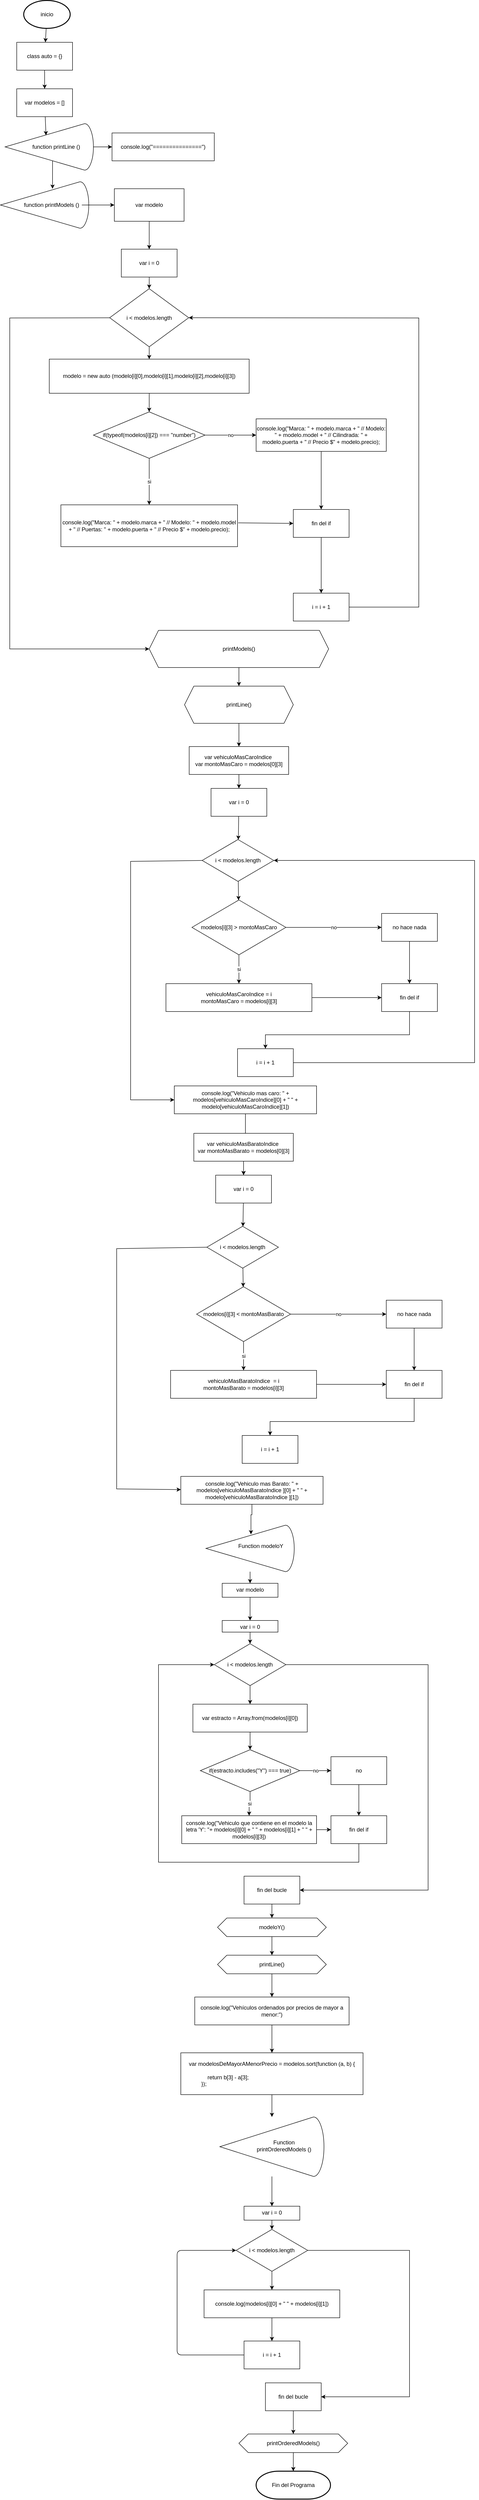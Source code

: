 <mxfile version="14.1.8" type="device"><diagram id="cpJshSu1BDIzE_pKWc3f" name="Page-1"><mxGraphModel dx="2067" dy="3035" grid="1" gridSize="10" guides="1" tooltips="1" connect="1" arrows="1" fold="1" page="1" pageScale="1" pageWidth="827" pageHeight="1169" math="0" shadow="0"><root><mxCell id="0"/><mxCell id="1" parent="0"/><mxCell id="356XhnncwkJn3DlmAvhV-13" value="" style="edgeStyle=none;rounded=0;orthogonalLoop=1;jettySize=auto;html=1;" parent="1" source="356XhnncwkJn3DlmAvhV-3" target="356XhnncwkJn3DlmAvhV-12" edge="1"><mxGeometry relative="1" as="geometry"/></mxCell><mxCell id="356XhnncwkJn3DlmAvhV-10" value="" style="edgeStyle=none;rounded=0;orthogonalLoop=1;jettySize=auto;html=1;" parent="1" source="356XhnncwkJn3DlmAvhV-5" target="356XhnncwkJn3DlmAvhV-6" edge="1"><mxGeometry relative="1" as="geometry"/></mxCell><mxCell id="356XhnncwkJn3DlmAvhV-5" value="class auto = {}" style="rounded=0;whiteSpace=wrap;html=1;" parent="1" vertex="1"><mxGeometry x="15" y="-1335" width="120" height="60" as="geometry"/></mxCell><mxCell id="356XhnncwkJn3DlmAvhV-11" value="" style="edgeStyle=none;rounded=0;orthogonalLoop=1;jettySize=auto;html=1;entryX=0.75;entryY=0.463;entryDx=0;entryDy=0;entryPerimeter=0;" parent="1" source="356XhnncwkJn3DlmAvhV-6" target="356XhnncwkJn3DlmAvhV-3" edge="1"><mxGeometry relative="1" as="geometry"/></mxCell><mxCell id="356XhnncwkJn3DlmAvhV-6" value="var modelos = []" style="rounded=0;whiteSpace=wrap;html=1;" parent="1" vertex="1"><mxGeometry x="15" y="-1235" width="120" height="60" as="geometry"/></mxCell><mxCell id="356XhnncwkJn3DlmAvhV-12" value="console.log(&quot;===============&quot;)" style="rounded=0;whiteSpace=wrap;html=1;" parent="1" vertex="1"><mxGeometry x="220" y="-1140" width="220" height="60" as="geometry"/></mxCell><mxCell id="356XhnncwkJn3DlmAvhV-14" value="" style="group" parent="1" vertex="1" connectable="0"><mxGeometry x="-10" y="-1160" width="190" height="100" as="geometry"/></mxCell><mxCell id="356XhnncwkJn3DlmAvhV-3" value="" style="verticalLabelPosition=bottom;verticalAlign=top;html=1;shape=mxgraph.basic.cone2;dx=0.5;dy=0.9;rotation=-90;" parent="356XhnncwkJn3DlmAvhV-14" vertex="1"><mxGeometry x="45" y="-45" width="100" height="190" as="geometry"/></mxCell><mxCell id="356XhnncwkJn3DlmAvhV-7" value="function printLine ()" style="text;html=1;strokeColor=none;fillColor=none;align=center;verticalAlign=middle;whiteSpace=wrap;rounded=0;" parent="356XhnncwkJn3DlmAvhV-14" vertex="1"><mxGeometry x="45" y="40" width="130" height="20" as="geometry"/></mxCell><mxCell id="356XhnncwkJn3DlmAvhV-15" value="" style="group" parent="1" vertex="1" connectable="0"><mxGeometry x="-20" y="-1035" width="190" height="100" as="geometry"/></mxCell><mxCell id="356XhnncwkJn3DlmAvhV-16" value="" style="verticalLabelPosition=bottom;verticalAlign=top;html=1;shape=mxgraph.basic.cone2;dx=0.5;dy=0.9;rotation=-90;" parent="356XhnncwkJn3DlmAvhV-15" vertex="1"><mxGeometry x="45" y="-45" width="100" height="190" as="geometry"/></mxCell><mxCell id="356XhnncwkJn3DlmAvhV-17" value="function printModels ()" style="text;html=1;strokeColor=none;fillColor=none;align=center;verticalAlign=middle;whiteSpace=wrap;rounded=0;" parent="356XhnncwkJn3DlmAvhV-15" vertex="1"><mxGeometry x="45" y="40" width="130" height="20" as="geometry"/></mxCell><mxCell id="356XhnncwkJn3DlmAvhV-18" value="" style="edgeStyle=none;rounded=0;orthogonalLoop=1;jettySize=auto;html=1;exitX=0.2;exitY=0.537;exitDx=0;exitDy=0;exitPerimeter=0;" parent="1" source="356XhnncwkJn3DlmAvhV-3" edge="1"><mxGeometry relative="1" as="geometry"><mxPoint x="77.13" y="-1082" as="sourcePoint"/><mxPoint x="92" y="-1020" as="targetPoint"/></mxGeometry></mxCell><mxCell id="356XhnncwkJn3DlmAvhV-22" value="" style="edgeStyle=none;rounded=0;orthogonalLoop=1;jettySize=auto;html=1;" parent="1" source="356XhnncwkJn3DlmAvhV-19" target="356XhnncwkJn3DlmAvhV-21" edge="1"><mxGeometry relative="1" as="geometry"/></mxCell><mxCell id="356XhnncwkJn3DlmAvhV-19" value="var modelo" style="rounded=0;whiteSpace=wrap;html=1;" parent="1" vertex="1"><mxGeometry x="225" y="-1020" width="150" height="70" as="geometry"/></mxCell><mxCell id="356XhnncwkJn3DlmAvhV-20" value="" style="edgeStyle=none;rounded=0;orthogonalLoop=1;jettySize=auto;html=1;" parent="1" source="356XhnncwkJn3DlmAvhV-17" target="356XhnncwkJn3DlmAvhV-19" edge="1"><mxGeometry relative="1" as="geometry"/></mxCell><mxCell id="356XhnncwkJn3DlmAvhV-24" value="" style="edgeStyle=none;rounded=0;orthogonalLoop=1;jettySize=auto;html=1;" parent="1" source="356XhnncwkJn3DlmAvhV-21" target="356XhnncwkJn3DlmAvhV-23" edge="1"><mxGeometry relative="1" as="geometry"/></mxCell><mxCell id="356XhnncwkJn3DlmAvhV-21" value="var i = 0" style="whiteSpace=wrap;html=1;rounded=0;" parent="1" vertex="1"><mxGeometry x="240" y="-890" width="120" height="60" as="geometry"/></mxCell><mxCell id="356XhnncwkJn3DlmAvhV-26" value="" style="edgeStyle=none;rounded=0;orthogonalLoop=1;jettySize=auto;html=1;" parent="1" source="356XhnncwkJn3DlmAvhV-23" target="356XhnncwkJn3DlmAvhV-25" edge="1"><mxGeometry relative="1" as="geometry"/></mxCell><mxCell id="356XhnncwkJn3DlmAvhV-37" value="" style="edgeStyle=none;rounded=0;orthogonalLoop=1;jettySize=auto;html=1;entryX=1;entryY=0.5;entryDx=0;entryDy=0;exitX=1;exitY=0.5;exitDx=0;exitDy=0;" parent="1" source="356XhnncwkJn3DlmAvhV-36" target="356XhnncwkJn3DlmAvhV-23" edge="1"><mxGeometry relative="1" as="geometry"><mxPoint x="1090" y="-300" as="sourcePoint"/><Array as="points"><mxPoint x="880" y="-120"/><mxPoint x="880" y="-742"/></Array></mxGeometry></mxCell><mxCell id="356XhnncwkJn3DlmAvhV-41" value="" style="edgeStyle=none;rounded=0;orthogonalLoop=1;jettySize=auto;html=1;entryX=0;entryY=0.5;entryDx=0;entryDy=0;" parent="1" source="356XhnncwkJn3DlmAvhV-23" target="356XhnncwkJn3DlmAvhV-40" edge="1"><mxGeometry relative="1" as="geometry"><Array as="points"><mxPoint y="-742"/><mxPoint y="-30"/></Array></mxGeometry></mxCell><mxCell id="356XhnncwkJn3DlmAvhV-23" value="i &amp;lt; modelos.length" style="rhombus;whiteSpace=wrap;html=1;rounded=0;" parent="1" vertex="1"><mxGeometry x="215" y="-805" width="170" height="125" as="geometry"/></mxCell><mxCell id="356XhnncwkJn3DlmAvhV-28" value="" style="edgeStyle=none;rounded=0;orthogonalLoop=1;jettySize=auto;html=1;" parent="1" source="356XhnncwkJn3DlmAvhV-25" edge="1"><mxGeometry relative="1" as="geometry"><mxPoint x="300.0" y="-540" as="targetPoint"/></mxGeometry></mxCell><mxCell id="356XhnncwkJn3DlmAvhV-25" value="modelo = new auto (modelo[i][0],modelo[i][1],modelo[i][2],modelo[i][3])" style="whiteSpace=wrap;html=1;rounded=0;" parent="1" vertex="1"><mxGeometry x="85" y="-653.42" width="430" height="73.42" as="geometry"/></mxCell><mxCell id="356XhnncwkJn3DlmAvhV-32" value="" style="edgeStyle=none;rounded=0;orthogonalLoop=1;jettySize=auto;html=1;exitX=0.5;exitY=1;exitDx=0;exitDy=0;" parent="1" source="51fdUzyRpXpiFogXtsME-6" target="356XhnncwkJn3DlmAvhV-36" edge="1"><mxGeometry relative="1" as="geometry"><mxPoint x="493" y="-180.0" as="targetPoint"/><mxPoint x="493.0" y="-220" as="sourcePoint"/></mxGeometry></mxCell><mxCell id="356XhnncwkJn3DlmAvhV-30" value="" style="edgeStyle=none;rounded=0;orthogonalLoop=1;jettySize=auto;html=1;" parent="1" source="356XhnncwkJn3DlmAvhV-29" target="356XhnncwkJn3DlmAvhV-5" edge="1"><mxGeometry relative="1" as="geometry"/></mxCell><mxCell id="356XhnncwkJn3DlmAvhV-29" value="inicio" style="strokeWidth=2;html=1;shape=mxgraph.flowchart.start_1;whiteSpace=wrap;" parent="1" vertex="1"><mxGeometry x="30" y="-1425" width="100" height="60" as="geometry"/></mxCell><mxCell id="356XhnncwkJn3DlmAvhV-36" value="i = i + 1" style="whiteSpace=wrap;html=1;rounded=0;" parent="1" vertex="1"><mxGeometry x="610" y="-150" width="120" height="60" as="geometry"/></mxCell><mxCell id="356XhnncwkJn3DlmAvhV-38" style="edgeStyle=none;rounded=0;orthogonalLoop=1;jettySize=auto;html=1;entryX=0.5;entryY=0;entryDx=0;entryDy=0;" parent="1" source="356XhnncwkJn3DlmAvhV-36" target="356XhnncwkJn3DlmAvhV-36" edge="1"><mxGeometry relative="1" as="geometry"/></mxCell><mxCell id="356XhnncwkJn3DlmAvhV-43" value="" style="edgeStyle=none;rounded=0;orthogonalLoop=1;jettySize=auto;html=1;" parent="1" source="356XhnncwkJn3DlmAvhV-40" target="356XhnncwkJn3DlmAvhV-42" edge="1"><mxGeometry relative="1" as="geometry"/></mxCell><mxCell id="356XhnncwkJn3DlmAvhV-40" value="printModels()" style="shape=hexagon;perimeter=hexagonPerimeter2;whiteSpace=wrap;html=1;fixedSize=1;rounded=0;" parent="1" vertex="1"><mxGeometry x="300" y="-70" width="386" height="80" as="geometry"/></mxCell><mxCell id="356XhnncwkJn3DlmAvhV-45" value="" style="edgeStyle=none;rounded=0;orthogonalLoop=1;jettySize=auto;html=1;" parent="1" source="356XhnncwkJn3DlmAvhV-42" target="356XhnncwkJn3DlmAvhV-44" edge="1"><mxGeometry relative="1" as="geometry"/></mxCell><mxCell id="356XhnncwkJn3DlmAvhV-42" value="printLine()" style="shape=hexagon;perimeter=hexagonPerimeter2;whiteSpace=wrap;html=1;fixedSize=1;rounded=0;" parent="1" vertex="1"><mxGeometry x="376" y="50" width="234" height="80" as="geometry"/></mxCell><mxCell id="356XhnncwkJn3DlmAvhV-47" value="" style="edgeStyle=none;rounded=0;orthogonalLoop=1;jettySize=auto;html=1;" parent="1" source="356XhnncwkJn3DlmAvhV-44" target="356XhnncwkJn3DlmAvhV-46" edge="1"><mxGeometry relative="1" as="geometry"/></mxCell><mxCell id="356XhnncwkJn3DlmAvhV-44" value="var vehiculoMasCaroIndice&amp;nbsp;&lt;br&gt;var montoMasCaro = modelos[0][3]" style="whiteSpace=wrap;html=1;rounded=0;" parent="1" vertex="1"><mxGeometry x="386" y="180" width="214" height="60" as="geometry"/></mxCell><mxCell id="356XhnncwkJn3DlmAvhV-49" value="" style="edgeStyle=none;rounded=0;orthogonalLoop=1;jettySize=auto;html=1;" parent="1" source="356XhnncwkJn3DlmAvhV-46" target="356XhnncwkJn3DlmAvhV-48" edge="1"><mxGeometry relative="1" as="geometry"/></mxCell><mxCell id="356XhnncwkJn3DlmAvhV-46" value="var i = 0" style="whiteSpace=wrap;html=1;rounded=0;" parent="1" vertex="1"><mxGeometry x="433" y="270" width="120" height="60" as="geometry"/></mxCell><mxCell id="356XhnncwkJn3DlmAvhV-51" value="" style="edgeStyle=none;rounded=0;orthogonalLoop=1;jettySize=auto;html=1;" parent="1" source="356XhnncwkJn3DlmAvhV-48" target="356XhnncwkJn3DlmAvhV-50" edge="1"><mxGeometry relative="1" as="geometry"/></mxCell><mxCell id="356XhnncwkJn3DlmAvhV-48" value="i &amp;lt; modelos.length" style="rhombus;whiteSpace=wrap;html=1;rounded=0;" parent="1" vertex="1"><mxGeometry x="414" y="380" width="154" height="90" as="geometry"/></mxCell><mxCell id="356XhnncwkJn3DlmAvhV-53" value="no" style="edgeStyle=none;rounded=0;orthogonalLoop=1;jettySize=auto;html=1;" parent="1" source="356XhnncwkJn3DlmAvhV-50" target="356XhnncwkJn3DlmAvhV-52" edge="1"><mxGeometry relative="1" as="geometry"/></mxCell><mxCell id="356XhnncwkJn3DlmAvhV-55" value="si" style="edgeStyle=none;rounded=0;orthogonalLoop=1;jettySize=auto;html=1;" parent="1" source="356XhnncwkJn3DlmAvhV-50" target="356XhnncwkJn3DlmAvhV-54" edge="1"><mxGeometry relative="1" as="geometry"/></mxCell><mxCell id="356XhnncwkJn3DlmAvhV-50" value="modelos[i][3] &amp;gt; montoMasCaro" style="rhombus;whiteSpace=wrap;html=1;rounded=0;" parent="1" vertex="1"><mxGeometry x="392" y="510" width="202" height="118" as="geometry"/></mxCell><mxCell id="356XhnncwkJn3DlmAvhV-58" value="" style="edgeStyle=none;rounded=0;orthogonalLoop=1;jettySize=auto;html=1;" parent="1" source="356XhnncwkJn3DlmAvhV-52" target="356XhnncwkJn3DlmAvhV-56" edge="1"><mxGeometry relative="1" as="geometry"/></mxCell><mxCell id="356XhnncwkJn3DlmAvhV-52" value="no hace nada" style="whiteSpace=wrap;html=1;rounded=0;" parent="1" vertex="1"><mxGeometry x="800" y="539" width="120" height="60" as="geometry"/></mxCell><mxCell id="356XhnncwkJn3DlmAvhV-57" value="" style="edgeStyle=none;rounded=0;orthogonalLoop=1;jettySize=auto;html=1;" parent="1" source="356XhnncwkJn3DlmAvhV-54" target="356XhnncwkJn3DlmAvhV-56" edge="1"><mxGeometry relative="1" as="geometry"/></mxCell><mxCell id="356XhnncwkJn3DlmAvhV-54" value="vehiculoMasCaroIndice = i&lt;br&gt;montoMasCaro = modelos[i][3]" style="whiteSpace=wrap;html=1;rounded=0;" parent="1" vertex="1"><mxGeometry x="336" y="690" width="314" height="60" as="geometry"/></mxCell><mxCell id="356XhnncwkJn3DlmAvhV-60" value="" style="edgeStyle=none;rounded=0;orthogonalLoop=1;jettySize=auto;html=1;entryX=0.5;entryY=0;entryDx=0;entryDy=0;" parent="1" source="356XhnncwkJn3DlmAvhV-56" target="356XhnncwkJn3DlmAvhV-59" edge="1"><mxGeometry relative="1" as="geometry"><Array as="points"><mxPoint x="860" y="800"/><mxPoint x="550" y="800"/></Array></mxGeometry></mxCell><mxCell id="356XhnncwkJn3DlmAvhV-56" value="fin del if" style="whiteSpace=wrap;html=1;rounded=0;" parent="1" vertex="1"><mxGeometry x="800" y="690" width="120" height="60" as="geometry"/></mxCell><mxCell id="356XhnncwkJn3DlmAvhV-59" value="i = i + 1" style="whiteSpace=wrap;html=1;rounded=0;" parent="1" vertex="1"><mxGeometry x="490" y="830" width="120" height="60" as="geometry"/></mxCell><mxCell id="356XhnncwkJn3DlmAvhV-61" value="" style="edgeStyle=none;rounded=0;orthogonalLoop=1;jettySize=auto;html=1;entryX=1;entryY=0.5;entryDx=0;entryDy=0;exitX=1;exitY=0.5;exitDx=0;exitDy=0;" parent="1" source="356XhnncwkJn3DlmAvhV-59" target="356XhnncwkJn3DlmAvhV-48" edge="1"><mxGeometry relative="1" as="geometry"><mxPoint x="673.0" y="750" as="sourcePoint"/><mxPoint x="698.0" y="417.5" as="targetPoint"/><Array as="points"><mxPoint x="1000" y="860"/><mxPoint x="1000" y="425"/></Array></mxGeometry></mxCell><mxCell id="356XhnncwkJn3DlmAvhV-62" value="" style="edgeStyle=none;rounded=0;orthogonalLoop=1;jettySize=auto;html=1;exitX=0;exitY=0.5;exitDx=0;exitDy=0;" parent="1" source="356XhnncwkJn3DlmAvhV-48" target="356XhnncwkJn3DlmAvhV-63" edge="1"><mxGeometry relative="1" as="geometry"><mxPoint x="400" y="440" as="sourcePoint"/><mxPoint x="414" y="940" as="targetPoint"/><Array as="points"><mxPoint x="260" y="427"/><mxPoint x="260" y="940"/></Array></mxGeometry></mxCell><mxCell id="51fdUzyRpXpiFogXtsME-29" value="" style="edgeStyle=orthogonalEdgeStyle;rounded=0;orthogonalLoop=1;jettySize=auto;html=1;" edge="1" parent="1" source="356XhnncwkJn3DlmAvhV-63" target="51fdUzyRpXpiFogXtsME-14"><mxGeometry relative="1" as="geometry"/></mxCell><mxCell id="356XhnncwkJn3DlmAvhV-63" value="console.log(&quot;Vehiculo mas caro: &quot; + modelos[vehiculoMasCaroIndice][0] + &quot; &quot; + modelo[vehiculoMasCaroIndice][1])" style="rounded=0;whiteSpace=wrap;html=1;" parent="1" vertex="1"><mxGeometry x="354" y="910" width="306" height="60" as="geometry"/></mxCell><mxCell id="51fdUzyRpXpiFogXtsME-3" value="si" style="edgeStyle=orthogonalEdgeStyle;rounded=0;orthogonalLoop=1;jettySize=auto;html=1;" edge="1" parent="1" source="51fdUzyRpXpiFogXtsME-1" target="51fdUzyRpXpiFogXtsME-2"><mxGeometry relative="1" as="geometry"/></mxCell><mxCell id="51fdUzyRpXpiFogXtsME-5" value="no" style="edgeStyle=orthogonalEdgeStyle;rounded=0;orthogonalLoop=1;jettySize=auto;html=1;" edge="1" parent="1" source="51fdUzyRpXpiFogXtsME-1" target="51fdUzyRpXpiFogXtsME-4"><mxGeometry relative="1" as="geometry"/></mxCell><mxCell id="51fdUzyRpXpiFogXtsME-1" value="if(typeof(modelos[i][2]) === &quot;number&quot;)" style="rhombus;whiteSpace=wrap;html=1;" vertex="1" parent="1"><mxGeometry x="180" y="-540" width="240" height="100" as="geometry"/></mxCell><mxCell id="51fdUzyRpXpiFogXtsME-2" value="console.log(&quot;Marca: &quot; + modelo.marca + &quot; // Modelo: &quot; + modelo.model + &quot; // Puertas: &quot; + modelo.puerta + &quot; // Precio $&quot; + modelo.precio);" style="whiteSpace=wrap;html=1;" vertex="1" parent="1"><mxGeometry x="110" y="-340" width="380" height="90" as="geometry"/></mxCell><mxCell id="51fdUzyRpXpiFogXtsME-7" value="" style="edgeStyle=orthogonalEdgeStyle;rounded=0;orthogonalLoop=1;jettySize=auto;html=1;" edge="1" parent="1" source="51fdUzyRpXpiFogXtsME-4" target="51fdUzyRpXpiFogXtsME-6"><mxGeometry relative="1" as="geometry"/></mxCell><mxCell id="51fdUzyRpXpiFogXtsME-4" value="console.log(&quot;Marca: &quot; + modelo.marca + &quot; // Modelo: &quot; + modelo.model + &quot; // Cilindrada: &quot; + modelo.puerta + &quot; // Precio $&quot; + modelo.precio);" style="whiteSpace=wrap;html=1;" vertex="1" parent="1"><mxGeometry x="530" y="-525" width="280" height="70" as="geometry"/></mxCell><mxCell id="51fdUzyRpXpiFogXtsME-6" value="fin del if" style="whiteSpace=wrap;html=1;" vertex="1" parent="1"><mxGeometry x="610" y="-330" width="120" height="60" as="geometry"/></mxCell><mxCell id="51fdUzyRpXpiFogXtsME-10" value="" style="endArrow=classic;html=1;entryX=0;entryY=0.5;entryDx=0;entryDy=0;exitX=1.004;exitY=0.431;exitDx=0;exitDy=0;exitPerimeter=0;" edge="1" parent="1" source="51fdUzyRpXpiFogXtsME-2" target="51fdUzyRpXpiFogXtsME-6"><mxGeometry width="50" height="50" relative="1" as="geometry"><mxPoint x="640" y="-340" as="sourcePoint"/><mxPoint x="690" y="-390" as="targetPoint"/></mxGeometry></mxCell><mxCell id="51fdUzyRpXpiFogXtsME-11" value="" style="edgeStyle=none;rounded=0;orthogonalLoop=1;jettySize=auto;html=1;" edge="1" parent="1" source="51fdUzyRpXpiFogXtsME-12" target="51fdUzyRpXpiFogXtsME-14"><mxGeometry relative="1" as="geometry"/></mxCell><mxCell id="51fdUzyRpXpiFogXtsME-12" value="var vehiculoMasBaratoIndice&amp;nbsp;&lt;br&gt;var montoMasBarato = modelos[0][3]" style="whiteSpace=wrap;html=1;rounded=0;" vertex="1" parent="1"><mxGeometry x="396" y="1012" width="214" height="60" as="geometry"/></mxCell><mxCell id="51fdUzyRpXpiFogXtsME-13" value="" style="edgeStyle=none;rounded=0;orthogonalLoop=1;jettySize=auto;html=1;" edge="1" parent="1" source="51fdUzyRpXpiFogXtsME-14" target="51fdUzyRpXpiFogXtsME-16"><mxGeometry relative="1" as="geometry"/></mxCell><mxCell id="51fdUzyRpXpiFogXtsME-14" value="var i = 0" style="whiteSpace=wrap;html=1;rounded=0;" vertex="1" parent="1"><mxGeometry x="443" y="1102" width="120" height="60" as="geometry"/></mxCell><mxCell id="51fdUzyRpXpiFogXtsME-15" value="" style="edgeStyle=none;rounded=0;orthogonalLoop=1;jettySize=auto;html=1;" edge="1" parent="1" source="51fdUzyRpXpiFogXtsME-16" target="51fdUzyRpXpiFogXtsME-19"><mxGeometry relative="1" as="geometry"/></mxCell><mxCell id="51fdUzyRpXpiFogXtsME-16" value="i &amp;lt; modelos.length" style="rhombus;whiteSpace=wrap;html=1;rounded=0;" vertex="1" parent="1"><mxGeometry x="424" y="1212" width="154" height="90" as="geometry"/></mxCell><mxCell id="51fdUzyRpXpiFogXtsME-17" value="no" style="edgeStyle=none;rounded=0;orthogonalLoop=1;jettySize=auto;html=1;" edge="1" parent="1" source="51fdUzyRpXpiFogXtsME-19" target="51fdUzyRpXpiFogXtsME-21"><mxGeometry relative="1" as="geometry"/></mxCell><mxCell id="51fdUzyRpXpiFogXtsME-18" value="si" style="edgeStyle=none;rounded=0;orthogonalLoop=1;jettySize=auto;html=1;" edge="1" parent="1" source="51fdUzyRpXpiFogXtsME-19" target="51fdUzyRpXpiFogXtsME-23"><mxGeometry relative="1" as="geometry"/></mxCell><mxCell id="51fdUzyRpXpiFogXtsME-19" value="modelos[i][3] &amp;lt; montoMasBarato" style="rhombus;whiteSpace=wrap;html=1;rounded=0;" vertex="1" parent="1"><mxGeometry x="402" y="1342" width="202" height="118" as="geometry"/></mxCell><mxCell id="51fdUzyRpXpiFogXtsME-20" value="" style="edgeStyle=none;rounded=0;orthogonalLoop=1;jettySize=auto;html=1;" edge="1" parent="1" source="51fdUzyRpXpiFogXtsME-21" target="51fdUzyRpXpiFogXtsME-25"><mxGeometry relative="1" as="geometry"/></mxCell><mxCell id="51fdUzyRpXpiFogXtsME-21" value="no hace nada" style="whiteSpace=wrap;html=1;rounded=0;" vertex="1" parent="1"><mxGeometry x="810" y="1371" width="120" height="60" as="geometry"/></mxCell><mxCell id="51fdUzyRpXpiFogXtsME-22" value="" style="edgeStyle=none;rounded=0;orthogonalLoop=1;jettySize=auto;html=1;" edge="1" parent="1" source="51fdUzyRpXpiFogXtsME-23" target="51fdUzyRpXpiFogXtsME-25"><mxGeometry relative="1" as="geometry"/></mxCell><mxCell id="51fdUzyRpXpiFogXtsME-23" value="vehiculoMasBaratoIndice&amp;nbsp;&amp;nbsp;= i&lt;br&gt;montoMasBarato = modelos[i][3]" style="whiteSpace=wrap;html=1;rounded=0;" vertex="1" parent="1"><mxGeometry x="346" y="1522" width="314" height="60" as="geometry"/></mxCell><mxCell id="51fdUzyRpXpiFogXtsME-24" value="" style="edgeStyle=none;rounded=0;orthogonalLoop=1;jettySize=auto;html=1;entryX=0.5;entryY=0;entryDx=0;entryDy=0;" edge="1" parent="1" source="51fdUzyRpXpiFogXtsME-25" target="51fdUzyRpXpiFogXtsME-26"><mxGeometry relative="1" as="geometry"><Array as="points"><mxPoint x="870" y="1632"/><mxPoint x="560" y="1632"/></Array></mxGeometry></mxCell><mxCell id="51fdUzyRpXpiFogXtsME-25" value="fin del if" style="whiteSpace=wrap;html=1;rounded=0;" vertex="1" parent="1"><mxGeometry x="810" y="1522" width="120" height="60" as="geometry"/></mxCell><mxCell id="51fdUzyRpXpiFogXtsME-26" value="i = i + 1" style="whiteSpace=wrap;html=1;rounded=0;" vertex="1" parent="1"><mxGeometry x="500" y="1662" width="120" height="60" as="geometry"/></mxCell><mxCell id="51fdUzyRpXpiFogXtsME-27" value="" style="edgeStyle=none;rounded=0;orthogonalLoop=1;jettySize=auto;html=1;exitX=0;exitY=0.5;exitDx=0;exitDy=0;" edge="1" parent="1" source="51fdUzyRpXpiFogXtsME-16" target="51fdUzyRpXpiFogXtsME-28"><mxGeometry relative="1" as="geometry"><mxPoint x="410" y="1272" as="sourcePoint"/><mxPoint x="424" y="1772" as="targetPoint"/><Array as="points"><mxPoint x="230" y="1260"/><mxPoint x="230" y="1777"/></Array></mxGeometry></mxCell><mxCell id="51fdUzyRpXpiFogXtsME-32" value="" style="edgeStyle=orthogonalEdgeStyle;rounded=0;orthogonalLoop=1;jettySize=auto;html=1;entryX=0.803;entryY=0.51;entryDx=0;entryDy=0;entryPerimeter=0;" edge="1" parent="1" source="51fdUzyRpXpiFogXtsME-28" target="51fdUzyRpXpiFogXtsME-30"><mxGeometry relative="1" as="geometry"/></mxCell><mxCell id="51fdUzyRpXpiFogXtsME-28" value="console.log(&quot;Vehiculo mas Barato: &quot; + modelos[vehiculoMasBaratoIndice ][0] + &quot; &quot; + modelo[vehiculoMasBaratoIndice ][1])" style="rounded=0;whiteSpace=wrap;html=1;" vertex="1" parent="1"><mxGeometry x="368" y="1750" width="306" height="60" as="geometry"/></mxCell><mxCell id="51fdUzyRpXpiFogXtsME-34" value="" style="group" vertex="1" connectable="0" parent="1"><mxGeometry x="422" y="1855" width="190" height="100" as="geometry"/></mxCell><mxCell id="51fdUzyRpXpiFogXtsME-30" value="" style="verticalLabelPosition=bottom;verticalAlign=top;html=1;shape=mxgraph.basic.cone2;dx=0.5;dy=0.9;rotation=-90;" vertex="1" parent="51fdUzyRpXpiFogXtsME-34"><mxGeometry x="45" y="-45" width="100" height="190" as="geometry"/></mxCell><mxCell id="51fdUzyRpXpiFogXtsME-33" value="Function modeloY" style="text;html=1;strokeColor=none;fillColor=none;align=center;verticalAlign=middle;whiteSpace=wrap;rounded=0;" vertex="1" parent="51fdUzyRpXpiFogXtsME-34"><mxGeometry x="58" y="35" width="120" height="20" as="geometry"/></mxCell><mxCell id="51fdUzyRpXpiFogXtsME-38" value="" style="edgeStyle=orthogonalEdgeStyle;rounded=0;orthogonalLoop=1;jettySize=auto;html=1;" edge="1" parent="1" source="51fdUzyRpXpiFogXtsME-35" target="51fdUzyRpXpiFogXtsME-37"><mxGeometry relative="1" as="geometry"/></mxCell><mxCell id="51fdUzyRpXpiFogXtsME-35" value="var modelo" style="whiteSpace=wrap;html=1;verticalAlign=top;" vertex="1" parent="1"><mxGeometry x="457" y="1980" width="120" height="30" as="geometry"/></mxCell><mxCell id="51fdUzyRpXpiFogXtsME-36" value="" style="edgeStyle=orthogonalEdgeStyle;rounded=0;orthogonalLoop=1;jettySize=auto;html=1;" edge="1" parent="1" source="51fdUzyRpXpiFogXtsME-30" target="51fdUzyRpXpiFogXtsME-35"><mxGeometry relative="1" as="geometry"/></mxCell><mxCell id="51fdUzyRpXpiFogXtsME-42" value="" style="edgeStyle=orthogonalEdgeStyle;rounded=0;orthogonalLoop=1;jettySize=auto;html=1;" edge="1" parent="1" source="51fdUzyRpXpiFogXtsME-37" target="51fdUzyRpXpiFogXtsME-41"><mxGeometry relative="1" as="geometry"/></mxCell><mxCell id="51fdUzyRpXpiFogXtsME-37" value="var i = 0" style="whiteSpace=wrap;html=1;verticalAlign=top;" vertex="1" parent="1"><mxGeometry x="457" y="2060" width="120" height="25" as="geometry"/></mxCell><mxCell id="51fdUzyRpXpiFogXtsME-44" value="" style="edgeStyle=orthogonalEdgeStyle;rounded=0;orthogonalLoop=1;jettySize=auto;html=1;" edge="1" parent="1" source="51fdUzyRpXpiFogXtsME-41" target="51fdUzyRpXpiFogXtsME-43"><mxGeometry relative="1" as="geometry"/></mxCell><mxCell id="51fdUzyRpXpiFogXtsME-57" value="" style="edgeStyle=orthogonalEdgeStyle;rounded=0;orthogonalLoop=1;jettySize=auto;html=1;entryX=1;entryY=0.5;entryDx=0;entryDy=0;" edge="1" parent="1" source="51fdUzyRpXpiFogXtsME-41" target="51fdUzyRpXpiFogXtsME-56"><mxGeometry relative="1" as="geometry"><mxPoint x="760" y="2630" as="targetPoint"/><Array as="points"><mxPoint x="900" y="2155"/><mxPoint x="900" y="2640"/></Array></mxGeometry></mxCell><mxCell id="51fdUzyRpXpiFogXtsME-41" value="i &amp;lt; modelos.length" style="rhombus;whiteSpace=wrap;html=1;rounded=0;" vertex="1" parent="1"><mxGeometry x="440" y="2110" width="154" height="90" as="geometry"/></mxCell><mxCell id="51fdUzyRpXpiFogXtsME-46" value="" style="edgeStyle=orthogonalEdgeStyle;rounded=0;orthogonalLoop=1;jettySize=auto;html=1;" edge="1" parent="1" source="51fdUzyRpXpiFogXtsME-43" target="51fdUzyRpXpiFogXtsME-45"><mxGeometry relative="1" as="geometry"/></mxCell><mxCell id="51fdUzyRpXpiFogXtsME-43" value="var estracto = Array.from(modelos[i][0])" style="whiteSpace=wrap;html=1;rounded=0;" vertex="1" parent="1"><mxGeometry x="394" y="2240" width="246" height="60" as="geometry"/></mxCell><mxCell id="51fdUzyRpXpiFogXtsME-48" value="si" style="edgeStyle=orthogonalEdgeStyle;rounded=0;orthogonalLoop=1;jettySize=auto;html=1;" edge="1" parent="1" source="51fdUzyRpXpiFogXtsME-45" target="51fdUzyRpXpiFogXtsME-47"><mxGeometry relative="1" as="geometry"/></mxCell><mxCell id="51fdUzyRpXpiFogXtsME-50" value="no" style="edgeStyle=orthogonalEdgeStyle;rounded=0;orthogonalLoop=1;jettySize=auto;html=1;" edge="1" parent="1" source="51fdUzyRpXpiFogXtsME-45" target="51fdUzyRpXpiFogXtsME-49"><mxGeometry relative="1" as="geometry"/></mxCell><mxCell id="51fdUzyRpXpiFogXtsME-45" value="if(estracto.includes(&quot;Y&quot;) === true)" style="rhombus;whiteSpace=wrap;html=1;rounded=0;" vertex="1" parent="1"><mxGeometry x="410" y="2338" width="214" height="90" as="geometry"/></mxCell><mxCell id="51fdUzyRpXpiFogXtsME-52" value="" style="edgeStyle=orthogonalEdgeStyle;rounded=0;orthogonalLoop=1;jettySize=auto;html=1;" edge="1" parent="1" source="51fdUzyRpXpiFogXtsME-47" target="51fdUzyRpXpiFogXtsME-51"><mxGeometry relative="1" as="geometry"/></mxCell><mxCell id="51fdUzyRpXpiFogXtsME-47" value="console.log(&quot;Vehiculo que contiene en el modelo la letra 'Y': &quot;+ modelos[i][0] + &quot; &quot; + modelos[i][1] + &quot; &quot; + modelos[i][3])" style="whiteSpace=wrap;html=1;rounded=0;" vertex="1" parent="1"><mxGeometry x="370" y="2480" width="290" height="60" as="geometry"/></mxCell><mxCell id="51fdUzyRpXpiFogXtsME-53" value="" style="edgeStyle=orthogonalEdgeStyle;rounded=0;orthogonalLoop=1;jettySize=auto;html=1;" edge="1" parent="1" source="51fdUzyRpXpiFogXtsME-49" target="51fdUzyRpXpiFogXtsME-51"><mxGeometry relative="1" as="geometry"/></mxCell><mxCell id="51fdUzyRpXpiFogXtsME-49" value="no" style="whiteSpace=wrap;html=1;rounded=0;" vertex="1" parent="1"><mxGeometry x="691" y="2353" width="120" height="60" as="geometry"/></mxCell><mxCell id="51fdUzyRpXpiFogXtsME-55" value="" style="edgeStyle=orthogonalEdgeStyle;rounded=0;orthogonalLoop=1;jettySize=auto;html=1;entryX=0;entryY=0.5;entryDx=0;entryDy=0;" edge="1" parent="1" source="51fdUzyRpXpiFogXtsME-51" target="51fdUzyRpXpiFogXtsME-41"><mxGeometry relative="1" as="geometry"><mxPoint x="330" y="2160" as="targetPoint"/><Array as="points"><mxPoint x="751" y="2580"/><mxPoint x="320" y="2580"/><mxPoint x="320" y="2155"/></Array></mxGeometry></mxCell><mxCell id="51fdUzyRpXpiFogXtsME-51" value="fin del if" style="whiteSpace=wrap;html=1;rounded=0;" vertex="1" parent="1"><mxGeometry x="691" y="2480" width="120" height="60" as="geometry"/></mxCell><mxCell id="51fdUzyRpXpiFogXtsME-60" value="" style="edgeStyle=orthogonalEdgeStyle;rounded=0;orthogonalLoop=1;jettySize=auto;html=1;" edge="1" parent="1" source="51fdUzyRpXpiFogXtsME-56" target="51fdUzyRpXpiFogXtsME-59"><mxGeometry relative="1" as="geometry"/></mxCell><mxCell id="51fdUzyRpXpiFogXtsME-56" value="fin del bucle" style="whiteSpace=wrap;html=1;rounded=0;" vertex="1" parent="1"><mxGeometry x="504" y="2610" width="120" height="60" as="geometry"/></mxCell><mxCell id="51fdUzyRpXpiFogXtsME-63" value="" style="edgeStyle=orthogonalEdgeStyle;rounded=0;orthogonalLoop=1;jettySize=auto;html=1;" edge="1" parent="1" source="51fdUzyRpXpiFogXtsME-58" target="51fdUzyRpXpiFogXtsME-62"><mxGeometry relative="1" as="geometry"/></mxCell><mxCell id="51fdUzyRpXpiFogXtsME-58" value="printLine()" style="shape=hexagon;perimeter=hexagonPerimeter2;whiteSpace=wrap;html=1;fixedSize=1;rounded=0;" vertex="1" parent="1"><mxGeometry x="447" y="2780" width="234" height="40" as="geometry"/></mxCell><mxCell id="51fdUzyRpXpiFogXtsME-61" value="" style="edgeStyle=orthogonalEdgeStyle;rounded=0;orthogonalLoop=1;jettySize=auto;html=1;" edge="1" parent="1" source="51fdUzyRpXpiFogXtsME-59" target="51fdUzyRpXpiFogXtsME-58"><mxGeometry relative="1" as="geometry"/></mxCell><mxCell id="51fdUzyRpXpiFogXtsME-59" value="modeloY()" style="shape=hexagon;perimeter=hexagonPerimeter2;whiteSpace=wrap;html=1;fixedSize=1;rounded=0;" vertex="1" parent="1"><mxGeometry x="447" y="2700" width="234" height="40" as="geometry"/></mxCell><mxCell id="51fdUzyRpXpiFogXtsME-65" value="" style="edgeStyle=orthogonalEdgeStyle;rounded=0;orthogonalLoop=1;jettySize=auto;html=1;" edge="1" parent="1" source="51fdUzyRpXpiFogXtsME-62" target="51fdUzyRpXpiFogXtsME-64"><mxGeometry relative="1" as="geometry"/></mxCell><mxCell id="51fdUzyRpXpiFogXtsME-62" value="console.log(&quot;Vehículos ordenados por precios de mayor a menor:&quot;)" style="whiteSpace=wrap;html=1;rounded=0;" vertex="1" parent="1"><mxGeometry x="398" y="2870" width="332" height="60" as="geometry"/></mxCell><mxCell id="51fdUzyRpXpiFogXtsME-64" value="&lt;div style=&quot;text-align: justify&quot;&gt;var modelosDeMayorAMenorPrecio = modelos.sort(function (a, b) {&lt;/div&gt;&lt;div style=&quot;text-align: justify&quot;&gt;&amp;nbsp; &amp;nbsp; &amp;nbsp; &amp;nbsp; &amp;nbsp; &amp;nbsp;&amp;nbsp;&lt;/div&gt;&lt;div style=&quot;text-align: justify&quot;&gt;&amp;nbsp; &amp;nbsp; &amp;nbsp; &amp;nbsp; &amp;nbsp; &amp;nbsp; return b[3] - a[3];&lt;/div&gt;&lt;div style=&quot;text-align: justify&quot;&gt;&amp;nbsp; &amp;nbsp; &amp;nbsp; &amp;nbsp; });&lt;/div&gt;" style="whiteSpace=wrap;html=1;rounded=0;" vertex="1" parent="1"><mxGeometry x="368" y="2990" width="392" height="90" as="geometry"/></mxCell><mxCell id="51fdUzyRpXpiFogXtsME-94" value="" style="edgeStyle=orthogonalEdgeStyle;rounded=0;orthogonalLoop=1;jettySize=auto;html=1;" edge="1" parent="1" source="51fdUzyRpXpiFogXtsME-66" target="51fdUzyRpXpiFogXtsME-93"><mxGeometry relative="1" as="geometry"/></mxCell><mxCell id="51fdUzyRpXpiFogXtsME-66" value="printOrderedModels()" style="shape=hexagon;perimeter=hexagonPerimeter2;whiteSpace=wrap;html=1;fixedSize=1;rounded=0;" vertex="1" parent="1"><mxGeometry x="493" y="3810" width="234" height="40" as="geometry"/></mxCell><mxCell id="51fdUzyRpXpiFogXtsME-71" value="" style="edgeStyle=orthogonalEdgeStyle;rounded=0;orthogonalLoop=1;jettySize=auto;html=1;" edge="1" parent="1" source="51fdUzyRpXpiFogXtsME-64" target="51fdUzyRpXpiFogXtsME-70"><mxGeometry relative="1" as="geometry"/></mxCell><mxCell id="51fdUzyRpXpiFogXtsME-78" value="" style="group" vertex="1" connectable="0" parent="1"><mxGeometry x="452" y="3128" width="224" height="128" as="geometry"/></mxCell><mxCell id="51fdUzyRpXpiFogXtsME-70" value="" style="verticalLabelPosition=bottom;verticalAlign=top;html=1;shape=mxgraph.basic.cone2;dx=0.5;dy=0.9;rotation=-90;" vertex="1" parent="51fdUzyRpXpiFogXtsME-78"><mxGeometry x="48" y="-48" width="128" height="224" as="geometry"/></mxCell><mxCell id="51fdUzyRpXpiFogXtsME-77" value="Function printOrderedModels ()" style="text;html=1;strokeColor=none;fillColor=none;align=center;verticalAlign=middle;whiteSpace=wrap;rounded=0;" vertex="1" parent="51fdUzyRpXpiFogXtsME-78"><mxGeometry x="78" y="52" width="120" height="20" as="geometry"/></mxCell><mxCell id="51fdUzyRpXpiFogXtsME-82" value="" style="edgeStyle=orthogonalEdgeStyle;rounded=0;orthogonalLoop=1;jettySize=auto;html=1;" edge="1" parent="1" source="51fdUzyRpXpiFogXtsME-79" target="51fdUzyRpXpiFogXtsME-81"><mxGeometry relative="1" as="geometry"/></mxCell><mxCell id="51fdUzyRpXpiFogXtsME-79" value="var i = 0" style="whiteSpace=wrap;html=1;verticalAlign=top;" vertex="1" parent="1"><mxGeometry x="504" y="3320" width="120" height="30" as="geometry"/></mxCell><mxCell id="51fdUzyRpXpiFogXtsME-80" value="" style="edgeStyle=orthogonalEdgeStyle;rounded=0;orthogonalLoop=1;jettySize=auto;html=1;" edge="1" parent="1" source="51fdUzyRpXpiFogXtsME-70" target="51fdUzyRpXpiFogXtsME-79"><mxGeometry relative="1" as="geometry"/></mxCell><mxCell id="51fdUzyRpXpiFogXtsME-84" value="" style="edgeStyle=orthogonalEdgeStyle;rounded=0;orthogonalLoop=1;jettySize=auto;html=1;" edge="1" parent="1" source="51fdUzyRpXpiFogXtsME-81" target="51fdUzyRpXpiFogXtsME-83"><mxGeometry relative="1" as="geometry"/></mxCell><mxCell id="51fdUzyRpXpiFogXtsME-90" value="" style="edgeStyle=orthogonalEdgeStyle;rounded=0;orthogonalLoop=1;jettySize=auto;html=1;" edge="1" parent="1" source="51fdUzyRpXpiFogXtsME-81" target="51fdUzyRpXpiFogXtsME-89"><mxGeometry relative="1" as="geometry"><Array as="points"><mxPoint x="860" y="3415"/><mxPoint x="860" y="3730"/></Array></mxGeometry></mxCell><mxCell id="51fdUzyRpXpiFogXtsME-81" value="i &amp;lt; modelos.length" style="rhombus;whiteSpace=wrap;html=1;rounded=0;" vertex="1" parent="1"><mxGeometry x="487" y="3370" width="154" height="90" as="geometry"/></mxCell><mxCell id="51fdUzyRpXpiFogXtsME-86" value="" style="edgeStyle=orthogonalEdgeStyle;rounded=0;orthogonalLoop=1;jettySize=auto;html=1;" edge="1" parent="1" source="51fdUzyRpXpiFogXtsME-83" target="51fdUzyRpXpiFogXtsME-85"><mxGeometry relative="1" as="geometry"/></mxCell><mxCell id="51fdUzyRpXpiFogXtsME-83" value="console.log(modelos[i][0] + &quot; &quot; + modelos[i][1])" style="whiteSpace=wrap;html=1;rounded=0;" vertex="1" parent="1"><mxGeometry x="418" y="3500" width="292" height="60" as="geometry"/></mxCell><mxCell id="51fdUzyRpXpiFogXtsME-85" value="i = i + 1" style="whiteSpace=wrap;html=1;rounded=0;" vertex="1" parent="1"><mxGeometry x="504" y="3610" width="120" height="60" as="geometry"/></mxCell><mxCell id="51fdUzyRpXpiFogXtsME-87" value="" style="endArrow=classic;html=1;exitX=0;exitY=0.5;exitDx=0;exitDy=0;entryX=0;entryY=0.5;entryDx=0;entryDy=0;" edge="1" parent="1" source="51fdUzyRpXpiFogXtsME-85" target="51fdUzyRpXpiFogXtsME-81"><mxGeometry width="50" height="50" relative="1" as="geometry"><mxPoint x="500" y="3640" as="sourcePoint"/><mxPoint x="310" y="3420" as="targetPoint"/><Array as="points"><mxPoint x="360" y="3640"/><mxPoint x="360" y="3415"/></Array></mxGeometry></mxCell><mxCell id="51fdUzyRpXpiFogXtsME-92" value="" style="edgeStyle=orthogonalEdgeStyle;rounded=0;orthogonalLoop=1;jettySize=auto;html=1;" edge="1" parent="1" source="51fdUzyRpXpiFogXtsME-89" target="51fdUzyRpXpiFogXtsME-66"><mxGeometry relative="1" as="geometry"/></mxCell><mxCell id="51fdUzyRpXpiFogXtsME-89" value="fin del bucle" style="whiteSpace=wrap;html=1;rounded=0;" vertex="1" parent="1"><mxGeometry x="550" y="3700" width="120" height="60" as="geometry"/></mxCell><mxCell id="51fdUzyRpXpiFogXtsME-93" value="Fin del Programa" style="strokeWidth=2;html=1;shape=mxgraph.flowchart.terminator;whiteSpace=wrap;" vertex="1" parent="1"><mxGeometry x="530" y="3890" width="160" height="60" as="geometry"/></mxCell></root></mxGraphModel></diagram></mxfile>